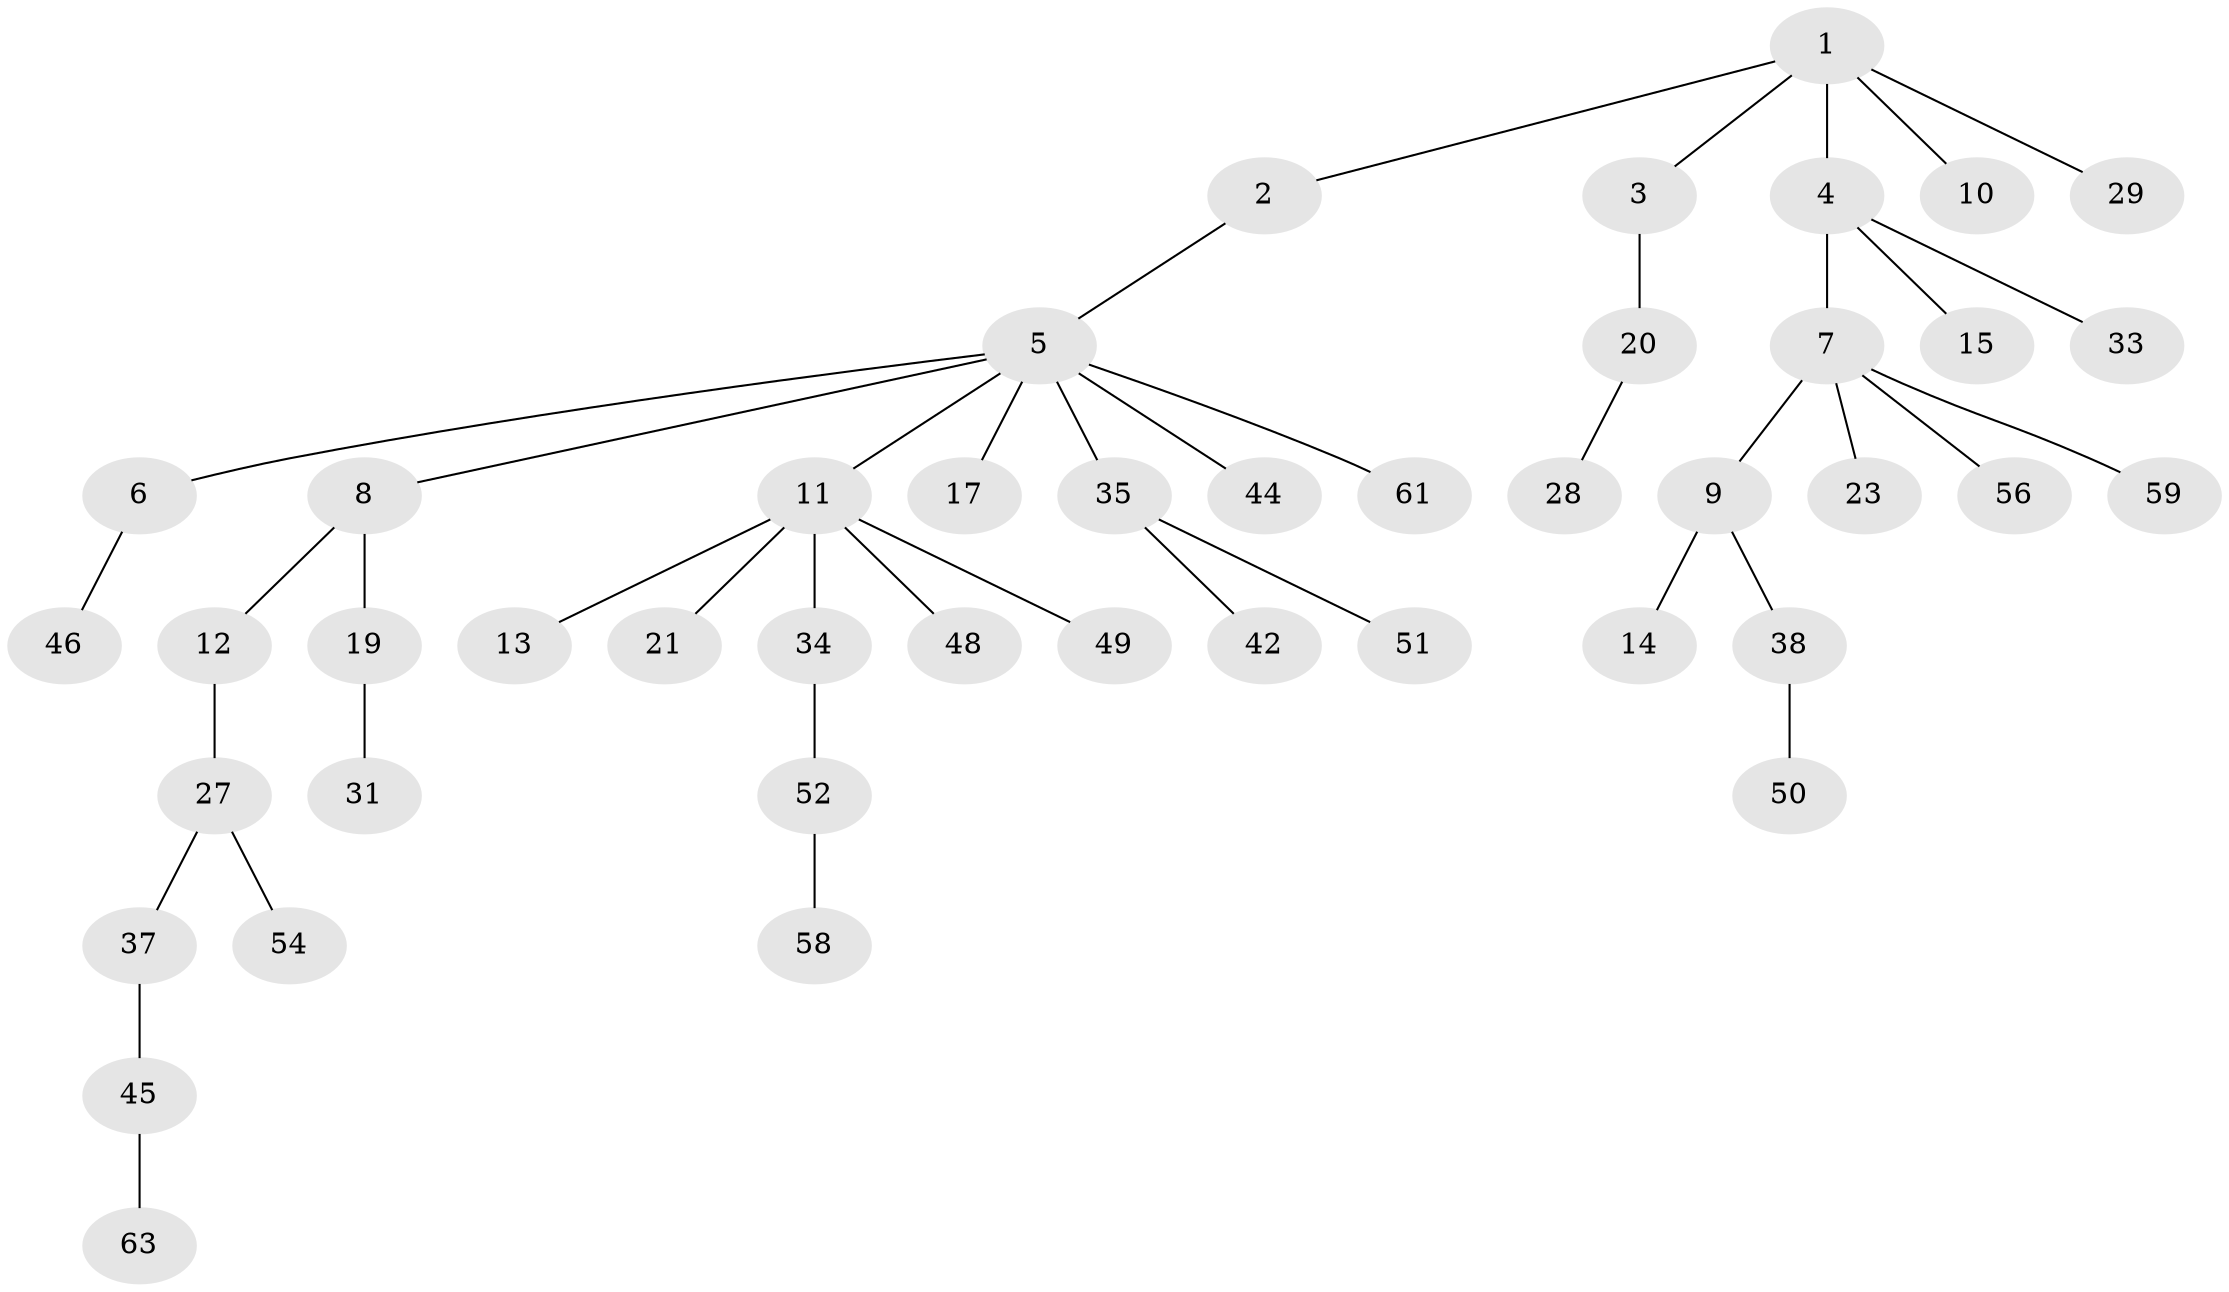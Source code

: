 // original degree distribution, {6: 0.029411764705882353, 2: 0.2647058823529412, 4: 0.07352941176470588, 8: 0.014705882352941176, 3: 0.07352941176470588, 7: 0.014705882352941176, 1: 0.5294117647058824}
// Generated by graph-tools (version 1.1) at 2025/42/03/06/25 10:42:02]
// undirected, 44 vertices, 43 edges
graph export_dot {
graph [start="1"]
  node [color=gray90,style=filled];
  1 [super="+24"];
  2;
  3;
  4;
  5 [super="+60"];
  6 [super="+16"];
  7 [super="+18"];
  8 [super="+40"];
  9 [super="+22"];
  10 [super="+32"];
  11 [super="+25"];
  12 [super="+57"];
  13;
  14 [super="+53"];
  15;
  17 [super="+30"];
  19;
  20 [super="+26"];
  21 [super="+36"];
  23 [super="+43"];
  27 [super="+41"];
  28;
  29 [super="+39"];
  31 [super="+62"];
  33 [super="+47"];
  34 [super="+67"];
  35 [super="+64"];
  37;
  38;
  42;
  44;
  45 [super="+68"];
  46;
  48;
  49 [super="+66"];
  50 [super="+55"];
  51;
  52;
  54;
  56;
  58;
  59;
  61 [super="+65"];
  63;
  1 -- 2;
  1 -- 3;
  1 -- 4;
  1 -- 10;
  1 -- 29;
  2 -- 5;
  3 -- 20;
  4 -- 7;
  4 -- 15;
  4 -- 33;
  5 -- 6;
  5 -- 8;
  5 -- 11;
  5 -- 17;
  5 -- 35;
  5 -- 44;
  5 -- 61;
  6 -- 46;
  7 -- 9;
  7 -- 23;
  7 -- 56;
  7 -- 59;
  8 -- 12;
  8 -- 19;
  9 -- 14;
  9 -- 38;
  11 -- 13;
  11 -- 21;
  11 -- 34;
  11 -- 48;
  11 -- 49;
  12 -- 27;
  19 -- 31;
  20 -- 28;
  27 -- 37;
  27 -- 54;
  34 -- 52;
  35 -- 42;
  35 -- 51;
  37 -- 45;
  38 -- 50;
  45 -- 63;
  52 -- 58;
}
